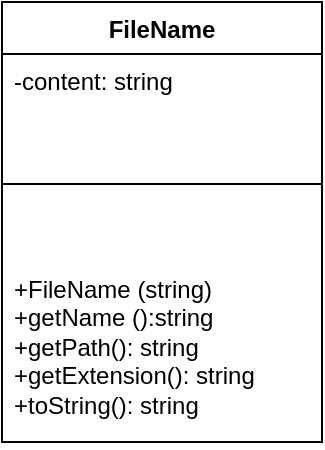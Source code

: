 <mxfile version="22.0.4" type="github">
  <diagram id="C5RBs43oDa-KdzZeNtuy" name="Page-1">
    <mxGraphModel dx="810" dy="483" grid="1" gridSize="10" guides="1" tooltips="1" connect="1" arrows="1" fold="1" page="1" pageScale="1" pageWidth="827" pageHeight="1169" math="0" shadow="0">
      <root>
        <mxCell id="WIyWlLk6GJQsqaUBKTNV-0" />
        <mxCell id="WIyWlLk6GJQsqaUBKTNV-1" parent="WIyWlLk6GJQsqaUBKTNV-0" />
        <mxCell id="6BthcGtIWRh3naElnRfP-4" value="FileName" style="swimlane;fontStyle=1;align=center;verticalAlign=top;childLayout=stackLayout;horizontal=1;startSize=26;horizontalStack=0;resizeParent=1;resizeParentMax=0;resizeLast=0;collapsible=1;marginBottom=0;whiteSpace=wrap;html=1;" vertex="1" parent="WIyWlLk6GJQsqaUBKTNV-1">
          <mxGeometry x="330" y="300" width="160" height="220" as="geometry" />
        </mxCell>
        <mxCell id="6BthcGtIWRh3naElnRfP-5" value="-content: string" style="text;strokeColor=none;fillColor=none;align=left;verticalAlign=top;spacingLeft=4;spacingRight=4;overflow=hidden;rotatable=0;points=[[0,0.5],[1,0.5]];portConstraint=eastwest;whiteSpace=wrap;html=1;" vertex="1" parent="6BthcGtIWRh3naElnRfP-4">
          <mxGeometry y="26" width="160" height="26" as="geometry" />
        </mxCell>
        <mxCell id="6BthcGtIWRh3naElnRfP-6" value="" style="line;strokeWidth=1;fillColor=none;align=left;verticalAlign=middle;spacingTop=-1;spacingLeft=3;spacingRight=3;rotatable=0;labelPosition=right;points=[];portConstraint=eastwest;strokeColor=inherit;" vertex="1" parent="6BthcGtIWRh3naElnRfP-4">
          <mxGeometry y="52" width="160" height="78" as="geometry" />
        </mxCell>
        <mxCell id="6BthcGtIWRh3naElnRfP-7" value="&lt;div&gt;+FileName (string)&lt;/div&gt;&lt;div&gt;+getName ():string&lt;/div&gt;&lt;div&gt;+getPath(): string&lt;/div&gt;&lt;div&gt;+getExtension(): string&lt;/div&gt;&lt;div&gt;+toString(): string&lt;br&gt;&lt;/div&gt;" style="text;strokeColor=none;fillColor=none;align=left;verticalAlign=top;spacingLeft=4;spacingRight=4;overflow=hidden;rotatable=0;points=[[0,0.5],[1,0.5]];portConstraint=eastwest;whiteSpace=wrap;html=1;" vertex="1" parent="6BthcGtIWRh3naElnRfP-4">
          <mxGeometry y="130" width="160" height="90" as="geometry" />
        </mxCell>
      </root>
    </mxGraphModel>
  </diagram>
</mxfile>
